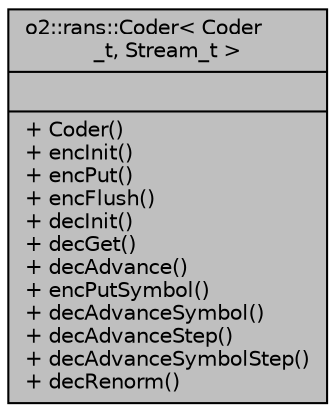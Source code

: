 digraph "o2::rans::Coder&lt; Coder_t, Stream_t &gt;"
{
 // INTERACTIVE_SVG=YES
  bgcolor="transparent";
  edge [fontname="Helvetica",fontsize="10",labelfontname="Helvetica",labelfontsize="10"];
  node [fontname="Helvetica",fontsize="10",shape=record];
  Node1 [label="{o2::rans::Coder\< Coder\l_t, Stream_t \>\n||+ Coder()\l+ encInit()\l+ encPut()\l+ encFlush()\l+ decInit()\l+ decGet()\l+ decAdvance()\l+ encPutSymbol()\l+ decAdvanceSymbol()\l+ decAdvanceStep()\l+ decAdvanceSymbolStep()\l+ decRenorm()\l}",height=0.2,width=0.4,color="black", fillcolor="grey75", style="filled", fontcolor="black"];
}
